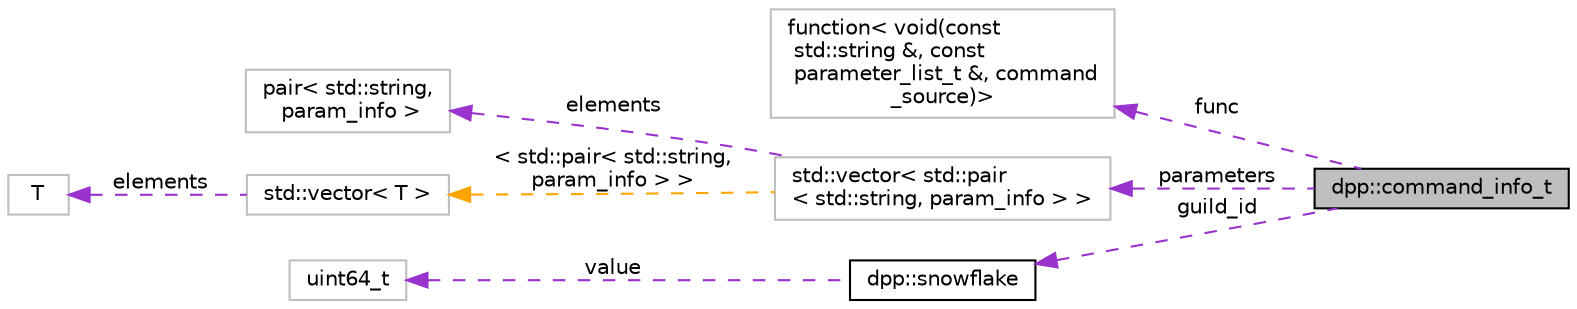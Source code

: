 digraph "dpp::command_info_t"
{
 // INTERACTIVE_SVG=YES
 // LATEX_PDF_SIZE
  bgcolor="transparent";
  edge [fontname="Helvetica",fontsize="10",labelfontname="Helvetica",labelfontsize="10"];
  node [fontname="Helvetica",fontsize="10",shape=record];
  rankdir="LR";
  Node1 [label="dpp::command_info_t",height=0.2,width=0.4,color="black", fillcolor="grey75", style="filled", fontcolor="black",tooltip="Represents the details of a command added to the command handler class."];
  Node2 -> Node1 [dir="back",color="darkorchid3",fontsize="10",style="dashed",label=" func" ,fontname="Helvetica"];
  Node2 [label="function\< void(const\l std::string &, const\l parameter_list_t &, command\l_source)\>",height=0.2,width=0.4,color="grey75",tooltip=" "];
  Node3 -> Node1 [dir="back",color="darkorchid3",fontsize="10",style="dashed",label=" parameters" ,fontname="Helvetica"];
  Node3 [label="std::vector\< std::pair\l\< std::string, param_info \> \>",height=0.2,width=0.4,color="grey75",tooltip=" "];
  Node4 -> Node3 [dir="back",color="darkorchid3",fontsize="10",style="dashed",label=" elements" ,fontname="Helvetica"];
  Node4 [label="pair\< std::string,\l param_info \>",height=0.2,width=0.4,color="grey75",tooltip=" "];
  Node5 -> Node3 [dir="back",color="orange",fontsize="10",style="dashed",label=" \< std::pair\< std::string,\l param_info \> \>" ,fontname="Helvetica"];
  Node5 [label="std::vector\< T \>",height=0.2,width=0.4,color="grey75",tooltip=" "];
  Node6 -> Node5 [dir="back",color="darkorchid3",fontsize="10",style="dashed",label=" elements" ,fontname="Helvetica"];
  Node6 [label="T",height=0.2,width=0.4,color="grey75",tooltip=" "];
  Node7 -> Node1 [dir="back",color="darkorchid3",fontsize="10",style="dashed",label=" guild_id" ,fontname="Helvetica"];
  Node7 [label="dpp::snowflake",height=0.2,width=0.4,color="black",URL="$classdpp_1_1snowflake.html",tooltip="A container for a 64 bit unsigned value representing many things on discord. This value is known in d..."];
  Node8 -> Node7 [dir="back",color="darkorchid3",fontsize="10",style="dashed",label=" value" ,fontname="Helvetica"];
  Node8 [label="uint64_t",height=0.2,width=0.4,color="grey75",tooltip=" "];
}
